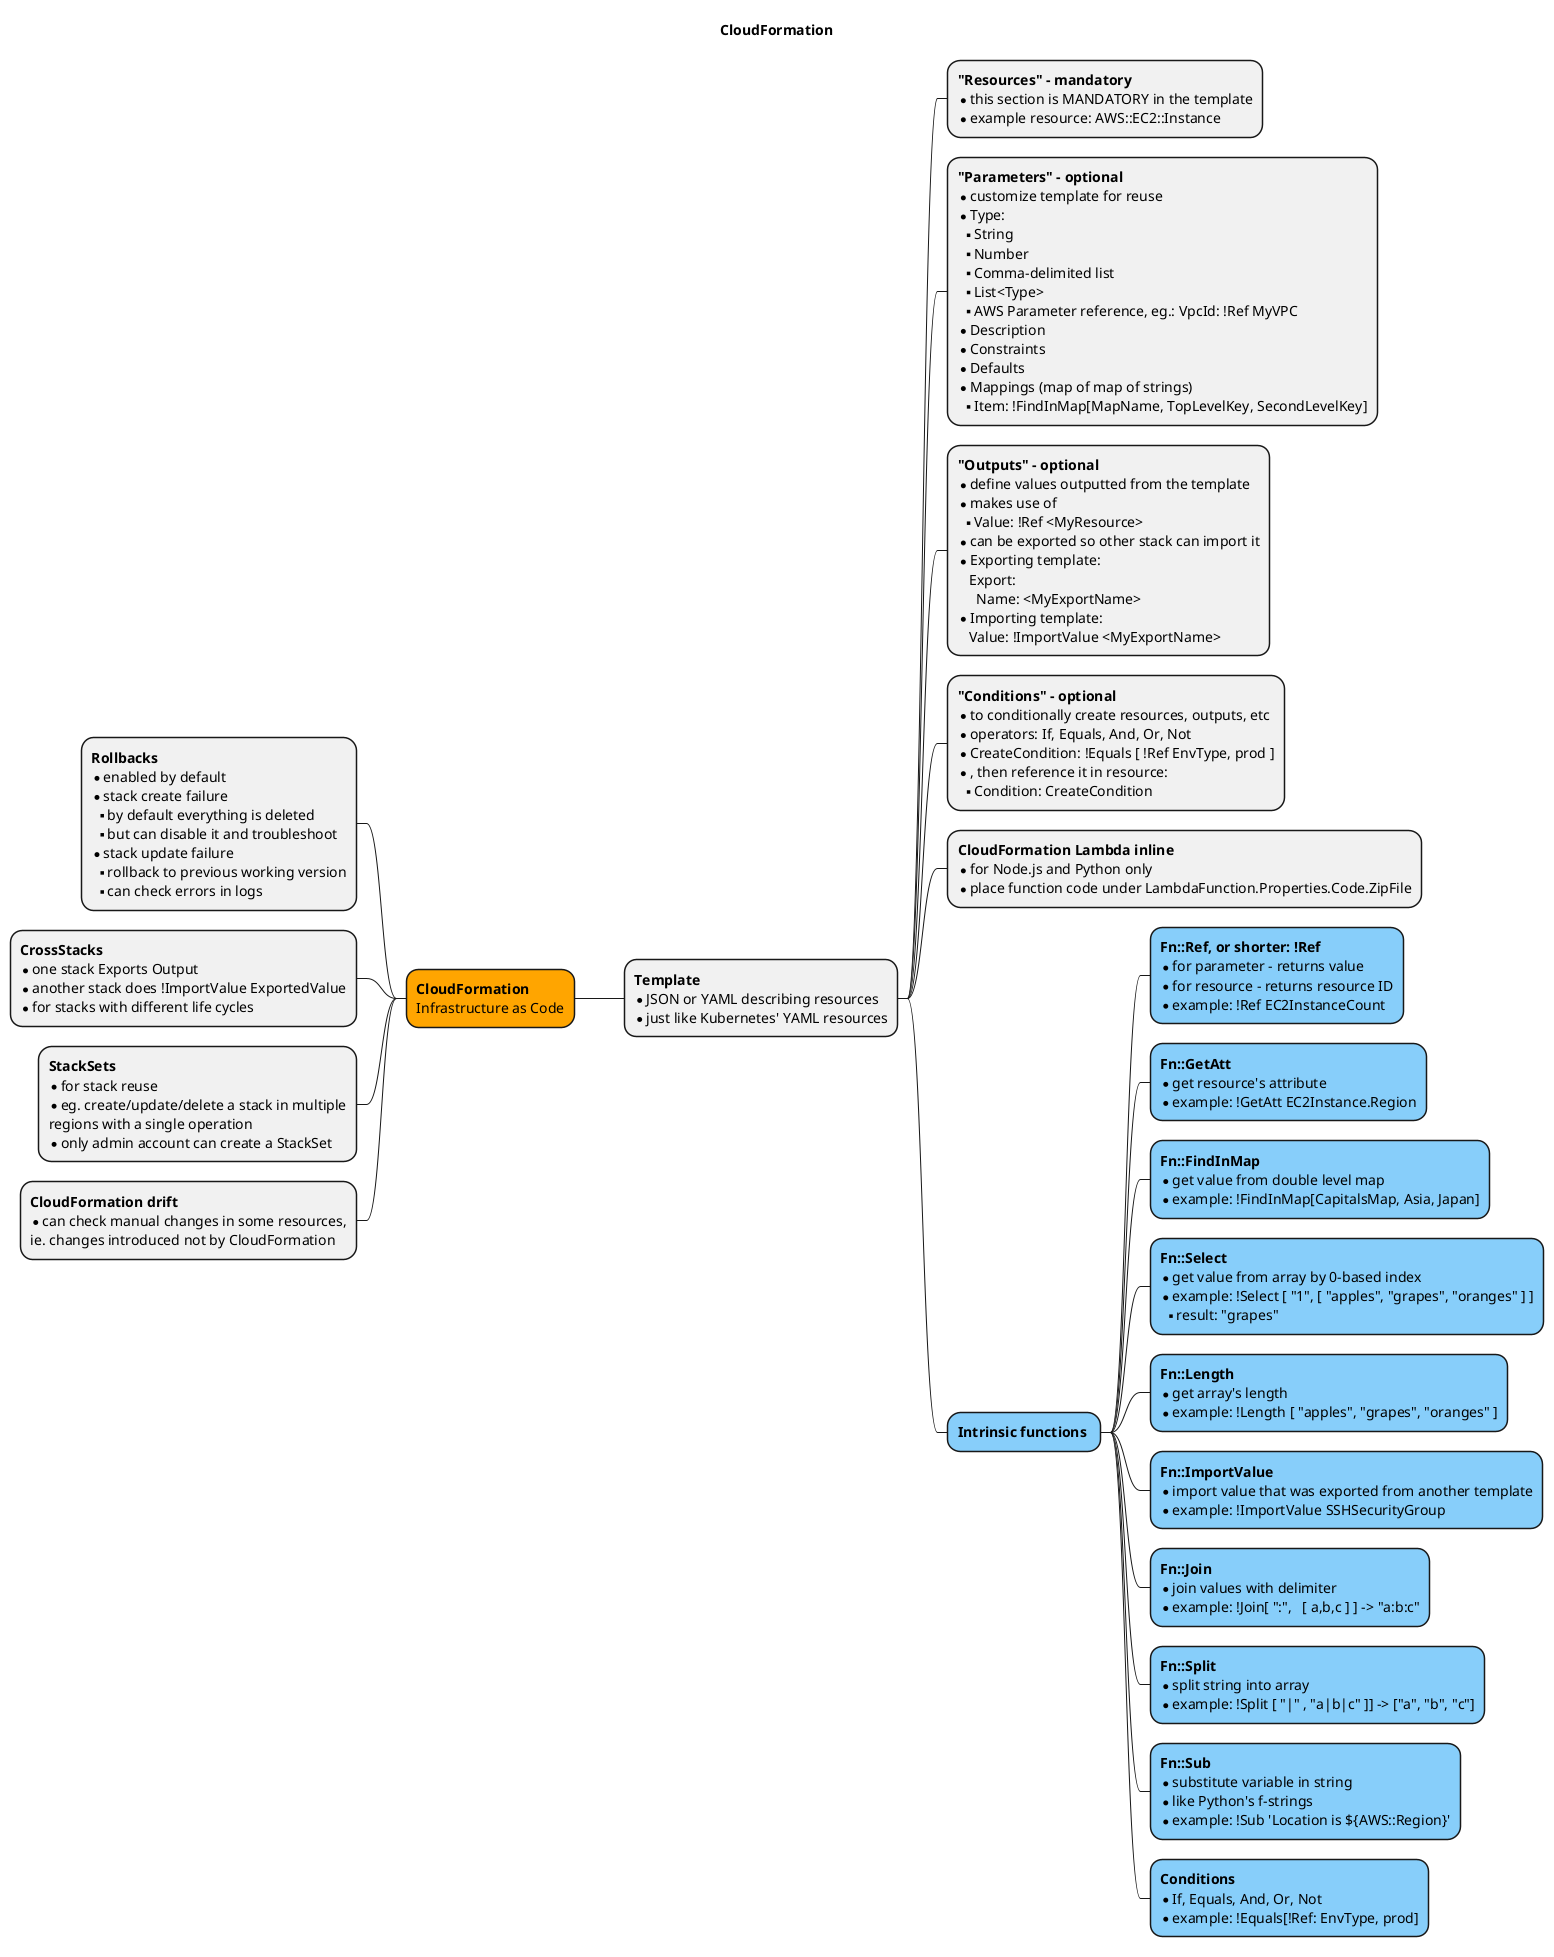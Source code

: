 @startmindmap mindmap

title CloudFormation

<style>
mindmapDiagram {
  .migration {
    BackgroundColor Pink
  }
  .orange {
    BackgroundColor orange
  }
  .functions {
    BackgroundColor LightSkyBlue
  }
  .deploy {
    BackgroundColor LightGreen
  }
}
</style>


*[#Orange] <b>CloudFormation\nInfrastructure as Code
 * <b>Template\n*JSON or YAML describing resources\n*just like Kubernetes' YAML resources
  * <b>"Resources" - mandatory\n*this section is MANDATORY in the template\n*example resource: AWS::EC2::Instance
  * <b>"Parameters" - optional\n*customize template for reuse\n*Type:\n**String\n**Number\n**Comma-delimited list\n**List<Type>\n**AWS Parameter reference, eg.: VpcId: !Ref MyVPC\n*Description\n*Constraints\n*Defaults\n*Mappings (map of map of strings)\n**Item: !FindInMap[MapName, TopLevelKey, SecondLevelKey]
  * <b>"Outputs" - optional\n*define values outputted from the template\n*makes use of\n**Value: !Ref <MyResource>\n*can be exported so other stack can import it\n*Exporting template:\n   Export:\n     Name: <MyExportName>\n*Importing template:\n   Value: !ImportValue <MyExportName>
  * <b>"Conditions" - optional\n*to conditionally create resources, outputs, etc\n*operators: If, Equals, And, Or, Not\n*CreateCondition: !Equals [ !Ref EnvType, prod ]\n*, then reference it in resource:\n** Condition: CreateCondition
  * <b>CloudFormation Lambda inline\n*for Node.js and Python only\n*place function code under LambdaFunction.Properties.Code.ZipFile
  * <b>Intrinsic functions <<functions>>
   * <b>Fn::Ref, or shorter: !Ref\n*for parameter - returns value\n*for resource - returns resource ID\n*example: !Ref EC2InstanceCount <<functions>>
   * <b>Fn::GetAtt\n*get resource's attribute\n*example: !GetAtt EC2Instance.Region <<functions>>
   * <b>Fn::FindInMap\n*get value from double level map\n*example: !FindInMap[CapitalsMap, Asia, Japan] <<functions>>
   * <b>Fn::Select\n*get value from array by 0-based index\n*example: !Select [ "1", [ "apples", "grapes", "oranges" ] ]\n**result: "grapes" <<functions>>
   * <b>Fn::Length\n*get array's length\n*example: !Length [ "apples", "grapes", "oranges" ] <<functions>>
   * <b>Fn::ImportValue\n*import value that was exported from another template\n*example: !ImportValue SSHSecurityGroup <<functions>>
   * <b>Fn::Join\n*join values with delimiter\n*example: !Join[ ":",   [ a,b,c ] ] -> "a:b:c" <<functions>>
   * <b>Fn::Split\n*split string into array\n*example: !Split [ "|" , "a|b|c" ]] -> ["a", "b", "c"] <<functions>>
   * <b>Fn::Sub\n*substitute variable in string\n*like Python's f-strings\n*example: !Sub 'Location is ${AWS::Region}' <<functions>>
   * <b>Conditions\n*If, Equals, And, Or, Not\n*example: !Equals[!Ref: EnvType, prod] <<functions>>
left side 
 * <b>Rollbacks\n*enabled by default\n*stack create failure\n**by default everything is deleted\n**but can disable it and troubleshoot\n*stack update failure\n**rollback to previous working version\n**can check errors in logs
 * <b>CrossStacks\n*one stack Exports Output\n*another stack does !ImportValue ExportedValue\n*for stacks with different life cycles
 * <b>StackSets\n*for stack reuse\n*eg. create/update/delete a stack in multiple\nregions with a single operation\n*only admin account can create a StackSet
 * <b>CloudFormation drift\n*can check manual changes in some resources,\nie. changes introduced not by CloudFormation
@endmindmap

